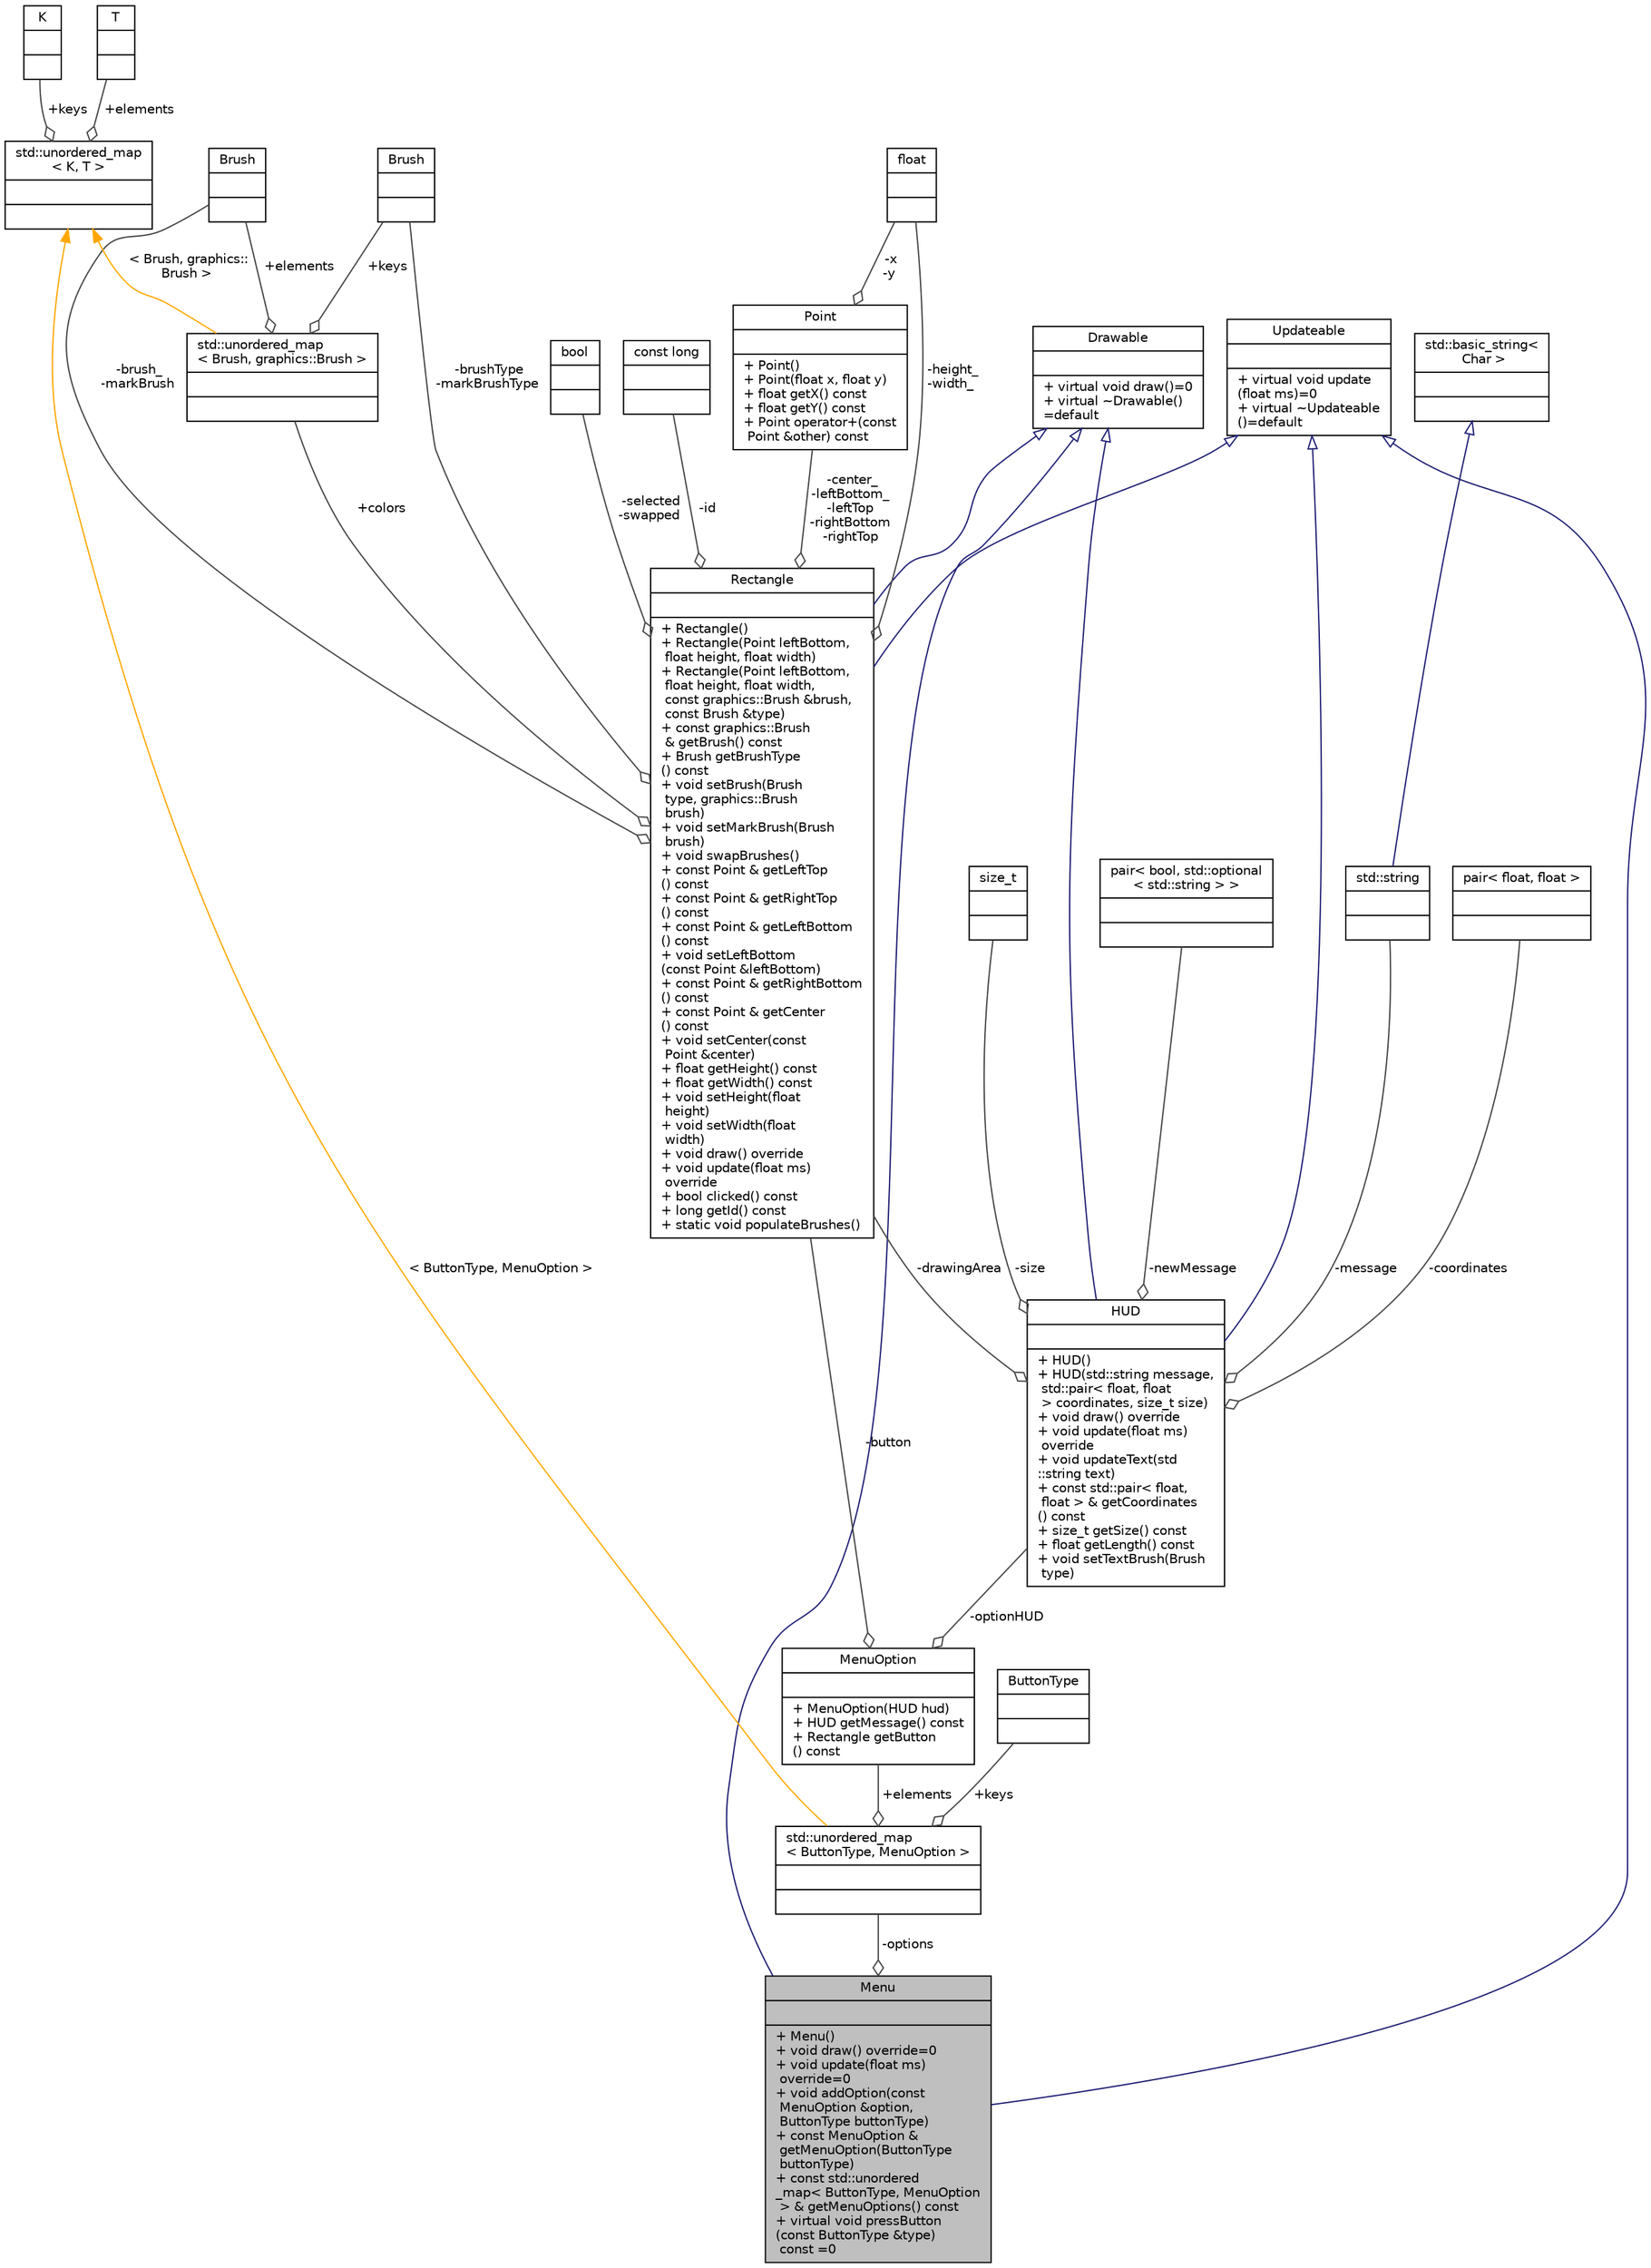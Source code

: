 digraph "Menu"
{
 // LATEX_PDF_SIZE
  bgcolor="transparent";
  edge [fontname="Helvetica",fontsize="10",labelfontname="Helvetica",labelfontsize="10"];
  node [fontname="Helvetica",fontsize="10",shape=record];
  Node1 [label="{Menu\n||+  Menu()\l+ void draw() override=0\l+ void update(float ms)\l override=0\l+ void addOption(const\l MenuOption &option,\l ButtonType buttonType)\l+ const MenuOption &\l getMenuOption(ButtonType\l buttonType)\l+ const std::unordered\l_map\< ButtonType, MenuOption\l \> & getMenuOptions() const\l+ virtual void pressButton\l(const ButtonType &type)\l const =0\l}",height=0.2,width=0.4,color="black", fillcolor="grey75", style="filled", fontcolor="black",tooltip=" "];
  Node2 -> Node1 [dir="back",color="midnightblue",fontsize="10",style="solid",arrowtail="onormal",fontname="Helvetica"];
  Node2 [label="{Drawable\n||+ virtual void draw()=0\l+ virtual ~Drawable()\l=default\l}",height=0.2,width=0.4,color="black",URL="$de/db8/classDrawable.html",tooltip=" "];
  Node3 -> Node1 [dir="back",color="midnightblue",fontsize="10",style="solid",arrowtail="onormal",fontname="Helvetica"];
  Node3 [label="{Updateable\n||+ virtual void update\l(float ms)=0\l+ virtual ~Updateable\l()=default\l}",height=0.2,width=0.4,color="black",URL="$d2/d7d/classUpdateable.html",tooltip=" "];
  Node4 -> Node1 [color="grey25",fontsize="10",style="solid",label=" -options" ,arrowhead="odiamond",fontname="Helvetica"];
  Node4 [label="{std::unordered_map\l\< ButtonType, MenuOption \>\n||}",height=0.2,width=0.4,color="black",tooltip=" "];
  Node5 -> Node4 [color="grey25",fontsize="10",style="solid",label=" +keys" ,arrowhead="odiamond",fontname="Helvetica"];
  Node5 [label="{ButtonType\n||}",height=0.2,width=0.4,color="black",tooltip=" "];
  Node6 -> Node4 [color="grey25",fontsize="10",style="solid",label=" +elements" ,arrowhead="odiamond",fontname="Helvetica"];
  Node6 [label="{MenuOption\n||+  MenuOption(HUD hud)\l+ HUD getMessage() const\l+ Rectangle getButton\l() const\l}",height=0.2,width=0.4,color="black",URL="$dd/d2c/classMenuOption.html",tooltip=" "];
  Node7 -> Node6 [color="grey25",fontsize="10",style="solid",label=" -optionHUD" ,arrowhead="odiamond",fontname="Helvetica"];
  Node7 [label="{HUD\n||+  HUD()\l+  HUD(std::string message,\l std::pair\< float, float\l \> coordinates, size_t size)\l+ void draw() override\l+ void update(float ms)\l override\l+ void updateText(std\l::string text)\l+ const std::pair\< float,\l float \> & getCoordinates\l() const\l+ size_t getSize() const\l+ float getLength() const\l+ void setTextBrush(Brush\l type)\l}",height=0.2,width=0.4,color="black",URL="$d0/df0/classHUD.html",tooltip=" "];
  Node2 -> Node7 [dir="back",color="midnightblue",fontsize="10",style="solid",arrowtail="onormal",fontname="Helvetica"];
  Node3 -> Node7 [dir="back",color="midnightblue",fontsize="10",style="solid",arrowtail="onormal",fontname="Helvetica"];
  Node8 -> Node7 [color="grey25",fontsize="10",style="solid",label=" -message" ,arrowhead="odiamond",fontname="Helvetica"];
  Node8 [label="{std::string\n||}",height=0.2,width=0.4,color="black",tooltip=" "];
  Node9 -> Node8 [dir="back",color="midnightblue",fontsize="10",style="solid",arrowtail="onormal",fontname="Helvetica"];
  Node9 [label="{std::basic_string\<\l Char \>\n||}",height=0.2,width=0.4,color="black",tooltip=" "];
  Node10 -> Node7 [color="grey25",fontsize="10",style="solid",label=" -coordinates" ,arrowhead="odiamond",fontname="Helvetica"];
  Node10 [label="{pair\< float, float \>\n||}",height=0.2,width=0.4,color="black",tooltip=" "];
  Node11 -> Node7 [color="grey25",fontsize="10",style="solid",label=" -size" ,arrowhead="odiamond",fontname="Helvetica"];
  Node11 [label="{size_t\n||}",height=0.2,width=0.4,color="black",tooltip=" "];
  Node12 -> Node7 [color="grey25",fontsize="10",style="solid",label=" -drawingArea" ,arrowhead="odiamond",fontname="Helvetica"];
  Node12 [label="{Rectangle\n||+  Rectangle()\l+  Rectangle(Point leftBottom,\l float height, float width)\l+  Rectangle(Point leftBottom,\l float height, float width,\l const graphics::Brush &brush,\l const Brush &type)\l+ const graphics::Brush\l & getBrush() const\l+ Brush getBrushType\l() const\l+ void setBrush(Brush\l type, graphics::Brush\l brush)\l+ void setMarkBrush(Brush\l brush)\l+ void swapBrushes()\l+ const Point & getLeftTop\l() const\l+ const Point & getRightTop\l() const\l+ const Point & getLeftBottom\l() const\l+ void setLeftBottom\l(const Point &leftBottom)\l+ const Point & getRightBottom\l() const\l+ const Point & getCenter\l() const\l+ void setCenter(const\l Point &center)\l+ float getHeight() const\l+ float getWidth() const\l+ void setHeight(float\l height)\l+ void setWidth(float\l width)\l+ void draw() override\l+ void update(float ms)\l override\l+ bool clicked() const\l+ long getId() const\l+ static void populateBrushes()\l}",height=0.2,width=0.4,color="black",URL="$de/d00/classRectangle.html",tooltip=" "];
  Node2 -> Node12 [dir="back",color="midnightblue",fontsize="10",style="solid",arrowtail="onormal",fontname="Helvetica"];
  Node3 -> Node12 [dir="back",color="midnightblue",fontsize="10",style="solid",arrowtail="onormal",fontname="Helvetica"];
  Node13 -> Node12 [color="grey25",fontsize="10",style="solid",label=" +colors" ,arrowhead="odiamond",fontname="Helvetica"];
  Node13 [label="{std::unordered_map\l\< Brush, graphics::Brush \>\n||}",height=0.2,width=0.4,color="black",tooltip=" "];
  Node14 -> Node13 [color="grey25",fontsize="10",style="solid",label=" +keys" ,arrowhead="odiamond",fontname="Helvetica"];
  Node14 [label="{Brush\n||}",height=0.2,width=0.4,color="black",tooltip=" "];
  Node15 -> Node13 [color="grey25",fontsize="10",style="solid",label=" +elements" ,arrowhead="odiamond",fontname="Helvetica"];
  Node15 [label="{Brush\n||}",height=0.2,width=0.4,color="black",tooltip=" "];
  Node16 -> Node13 [dir="back",color="orange",fontsize="10",style="solid",label=" \< Brush, graphics::\lBrush \>" ,fontname="Helvetica"];
  Node16 [label="{std::unordered_map\l\< K, T \>\n||}",height=0.2,width=0.4,color="black",tooltip=" "];
  Node17 -> Node16 [color="grey25",fontsize="10",style="solid",label=" +keys" ,arrowhead="odiamond",fontname="Helvetica"];
  Node17 [label="{K\n||}",height=0.2,width=0.4,color="black",tooltip=" "];
  Node18 -> Node16 [color="grey25",fontsize="10",style="solid",label=" +elements" ,arrowhead="odiamond",fontname="Helvetica"];
  Node18 [label="{T\n||}",height=0.2,width=0.4,color="black",tooltip=" "];
  Node19 -> Node12 [color="grey25",fontsize="10",style="solid",label=" -center_\n-leftBottom_\n-leftTop\n-rightBottom\n-rightTop" ,arrowhead="odiamond",fontname="Helvetica"];
  Node19 [label="{Point\n||+  Point()\l+  Point(float x, float y)\l+ float getX() const\l+ float getY() const\l+ Point operator+(const\l Point &other) const\l}",height=0.2,width=0.4,color="black",URL="$dc/d4f/classPoint.html",tooltip=" "];
  Node20 -> Node19 [color="grey25",fontsize="10",style="solid",label=" -x\n-y" ,arrowhead="odiamond",fontname="Helvetica"];
  Node20 [label="{float\n||}",height=0.2,width=0.4,color="black",tooltip=" "];
  Node20 -> Node12 [color="grey25",fontsize="10",style="solid",label=" -height_\n-width_" ,arrowhead="odiamond",fontname="Helvetica"];
  Node15 -> Node12 [color="grey25",fontsize="10",style="solid",label=" -brush_\n-markBrush" ,arrowhead="odiamond",fontname="Helvetica"];
  Node14 -> Node12 [color="grey25",fontsize="10",style="solid",label=" -brushType\n-markBrushType" ,arrowhead="odiamond",fontname="Helvetica"];
  Node21 -> Node12 [color="grey25",fontsize="10",style="solid",label=" -selected\n-swapped" ,arrowhead="odiamond",fontname="Helvetica"];
  Node21 [label="{bool\n||}",height=0.2,width=0.4,color="black",tooltip=" "];
  Node22 -> Node12 [color="grey25",fontsize="10",style="solid",label=" -id" ,arrowhead="odiamond",fontname="Helvetica"];
  Node22 [label="{const long\n||}",height=0.2,width=0.4,color="black",tooltip=" "];
  Node23 -> Node7 [color="grey25",fontsize="10",style="solid",label=" -newMessage" ,arrowhead="odiamond",fontname="Helvetica"];
  Node23 [label="{pair\< bool, std::optional\l\< std::string \> \>\n||}",height=0.2,width=0.4,color="black",tooltip=" "];
  Node12 -> Node6 [color="grey25",fontsize="10",style="solid",label=" -button" ,arrowhead="odiamond",fontname="Helvetica"];
  Node16 -> Node4 [dir="back",color="orange",fontsize="10",style="solid",label=" \< ButtonType, MenuOption \>" ,fontname="Helvetica"];
}
